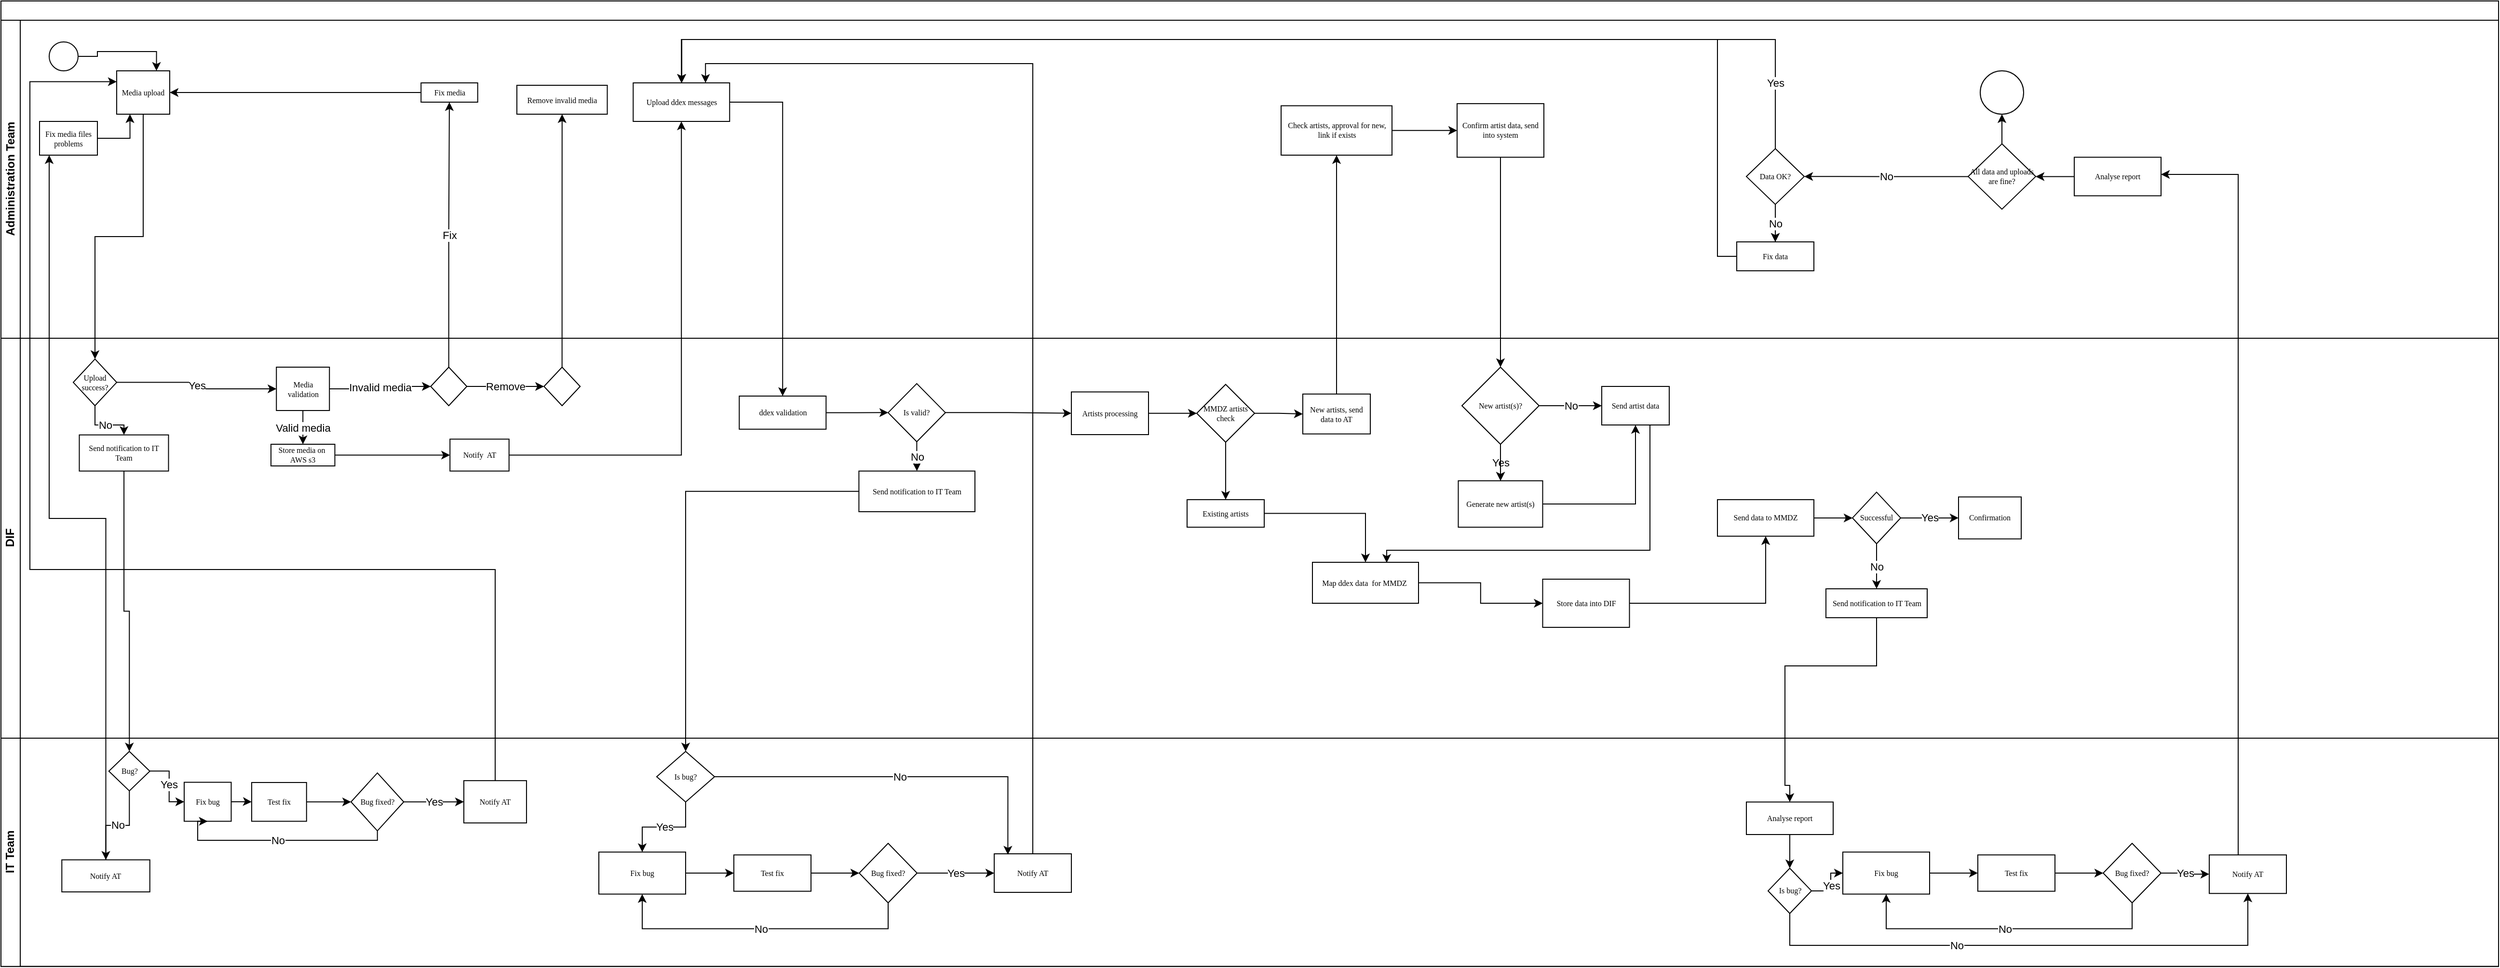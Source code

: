 <mxfile version="16.6.4" type="github">
  <diagram name="Page-1" id="c7488fd3-1785-93aa-aadb-54a6760d102a">
    <mxGraphModel dx="1348" dy="672" grid="1" gridSize="10" guides="1" tooltips="1" connect="1" arrows="1" fold="1" page="1" pageScale="1" pageWidth="1100" pageHeight="850" background="none" math="0" shadow="0">
      <root>
        <mxCell id="0" />
        <mxCell id="1" parent="0" />
        <mxCell id="2b4e8129b02d487f-1" value="" style="swimlane;html=1;childLayout=stackLayout;horizontal=1;startSize=20;horizontalStack=0;rounded=0;shadow=0;labelBackgroundColor=none;strokeWidth=1;fontFamily=Verdana;fontSize=8;align=center;" parent="1" vertex="1">
          <mxGeometry x="160" y="70" width="2590" height="1001.88" as="geometry" />
        </mxCell>
        <mxCell id="RD1c6bpZKIXP-rnLT6YF-16" value="Fix" style="edgeStyle=orthogonalEdgeStyle;rounded=0;orthogonalLoop=1;jettySize=auto;html=1;" edge="1" parent="2b4e8129b02d487f-1" source="RD1c6bpZKIXP-rnLT6YF-6" target="RD1c6bpZKIXP-rnLT6YF-15">
          <mxGeometry relative="1" as="geometry" />
        </mxCell>
        <mxCell id="RD1c6bpZKIXP-rnLT6YF-19" value="" style="edgeStyle=orthogonalEdgeStyle;rounded=0;orthogonalLoop=1;jettySize=auto;html=1;" edge="1" parent="2b4e8129b02d487f-1" source="RD1c6bpZKIXP-rnLT6YF-12" target="RD1c6bpZKIXP-rnLT6YF-18">
          <mxGeometry relative="1" as="geometry" />
        </mxCell>
        <mxCell id="RD1c6bpZKIXP-rnLT6YF-25" value="" style="edgeStyle=orthogonalEdgeStyle;rounded=0;orthogonalLoop=1;jettySize=auto;html=1;" edge="1" parent="2b4e8129b02d487f-1" source="RD1c6bpZKIXP-rnLT6YF-22" target="RD1c6bpZKIXP-rnLT6YF-24">
          <mxGeometry relative="1" as="geometry" />
        </mxCell>
        <mxCell id="RD1c6bpZKIXP-rnLT6YF-27" value="" style="edgeStyle=orthogonalEdgeStyle;rounded=0;orthogonalLoop=1;jettySize=auto;html=1;" edge="1" parent="2b4e8129b02d487f-1" source="RD1c6bpZKIXP-rnLT6YF-24" target="RD1c6bpZKIXP-rnLT6YF-26">
          <mxGeometry relative="1" as="geometry" />
        </mxCell>
        <mxCell id="RD1c6bpZKIXP-rnLT6YF-34" value="" style="edgeStyle=orthogonalEdgeStyle;rounded=0;orthogonalLoop=1;jettySize=auto;html=1;" edge="1" parent="2b4e8129b02d487f-1" source="RD1c6bpZKIXP-rnLT6YF-2" target="RD1c6bpZKIXP-rnLT6YF-33">
          <mxGeometry relative="1" as="geometry" />
        </mxCell>
        <mxCell id="RD1c6bpZKIXP-rnLT6YF-54" value="" style="edgeStyle=orthogonalEdgeStyle;rounded=0;orthogonalLoop=1;jettySize=auto;html=1;" edge="1" parent="2b4e8129b02d487f-1" source="RD1c6bpZKIXP-rnLT6YF-50" target="RD1c6bpZKIXP-rnLT6YF-53">
          <mxGeometry relative="1" as="geometry">
            <Array as="points">
              <mxPoint x="50" y="537" />
            </Array>
          </mxGeometry>
        </mxCell>
        <mxCell id="RD1c6bpZKIXP-rnLT6YF-58" style="edgeStyle=orthogonalEdgeStyle;rounded=0;orthogonalLoop=1;jettySize=auto;html=1;entryX=0;entryY=0.25;entryDx=0;entryDy=0;" edge="1" parent="2b4e8129b02d487f-1" source="RD1c6bpZKIXP-rnLT6YF-48" target="RD1c6bpZKIXP-rnLT6YF-2">
          <mxGeometry relative="1" as="geometry">
            <Array as="points">
              <mxPoint x="513" y="590" />
              <mxPoint x="30" y="590" />
              <mxPoint x="30" y="84" />
            </Array>
          </mxGeometry>
        </mxCell>
        <mxCell id="2b4e8129b02d487f-2" value="Administration Team" style="swimlane;html=1;startSize=20;horizontal=0;" parent="2b4e8129b02d487f-1" vertex="1">
          <mxGeometry y="20" width="2590" height="330.0" as="geometry" />
        </mxCell>
        <mxCell id="RD1c6bpZKIXP-rnLT6YF-59" style="edgeStyle=orthogonalEdgeStyle;rounded=0;orthogonalLoop=1;jettySize=auto;html=1;entryX=0.75;entryY=0;entryDx=0;entryDy=0;" edge="1" parent="2b4e8129b02d487f-2" source="2b4e8129b02d487f-5" target="RD1c6bpZKIXP-rnLT6YF-2">
          <mxGeometry relative="1" as="geometry" />
        </mxCell>
        <mxCell id="2b4e8129b02d487f-5" value="" style="ellipse;whiteSpace=wrap;html=1;rounded=0;shadow=0;labelBackgroundColor=none;strokeWidth=1;fontFamily=Verdana;fontSize=8;align=center;" parent="2b4e8129b02d487f-2" vertex="1">
          <mxGeometry x="50" y="22.5" width="30" height="30" as="geometry" />
        </mxCell>
        <mxCell id="RD1c6bpZKIXP-rnLT6YF-2" value="Media upload" style="whiteSpace=wrap;html=1;fontSize=8;fontFamily=Verdana;rounded=0;shadow=0;labelBackgroundColor=none;strokeWidth=1;" vertex="1" parent="2b4e8129b02d487f-2">
          <mxGeometry x="120" y="52.5" width="55" height="45" as="geometry" />
        </mxCell>
        <mxCell id="RD1c6bpZKIXP-rnLT6YF-17" style="edgeStyle=orthogonalEdgeStyle;rounded=0;orthogonalLoop=1;jettySize=auto;html=1;entryX=1;entryY=0.5;entryDx=0;entryDy=0;" edge="1" parent="2b4e8129b02d487f-2" source="RD1c6bpZKIXP-rnLT6YF-15" target="RD1c6bpZKIXP-rnLT6YF-2">
          <mxGeometry relative="1" as="geometry" />
        </mxCell>
        <mxCell id="RD1c6bpZKIXP-rnLT6YF-15" value="Fix media" style="whiteSpace=wrap;html=1;fontSize=8;fontFamily=Verdana;rounded=0;shadow=0;labelBackgroundColor=none;strokeWidth=1;" vertex="1" parent="2b4e8129b02d487f-2">
          <mxGeometry x="435.62" y="65" width="58.75" height="20" as="geometry" />
        </mxCell>
        <mxCell id="RD1c6bpZKIXP-rnLT6YF-18" value="Remove invalid media" style="whiteSpace=wrap;html=1;fontSize=8;fontFamily=Verdana;rounded=0;shadow=0;labelBackgroundColor=none;strokeWidth=1;" vertex="1" parent="2b4e8129b02d487f-2">
          <mxGeometry x="535" y="67.5" width="93.75" height="30" as="geometry" />
        </mxCell>
        <mxCell id="RD1c6bpZKIXP-rnLT6YF-24" value="Upload ddex messages" style="whiteSpace=wrap;html=1;fontSize=8;fontFamily=Verdana;rounded=0;shadow=0;labelBackgroundColor=none;strokeWidth=1;" vertex="1" parent="2b4e8129b02d487f-2">
          <mxGeometry x="655.62" y="65" width="100.01" height="40" as="geometry" />
        </mxCell>
        <mxCell id="RD1c6bpZKIXP-rnLT6YF-55" style="edgeStyle=orthogonalEdgeStyle;rounded=0;orthogonalLoop=1;jettySize=auto;html=1;entryX=0.25;entryY=1;entryDx=0;entryDy=0;" edge="1" parent="2b4e8129b02d487f-2" source="RD1c6bpZKIXP-rnLT6YF-53" target="RD1c6bpZKIXP-rnLT6YF-2">
          <mxGeometry relative="1" as="geometry" />
        </mxCell>
        <mxCell id="RD1c6bpZKIXP-rnLT6YF-53" value="Fix media files problems" style="whiteSpace=wrap;html=1;fontSize=8;fontFamily=Verdana;rounded=0;shadow=0;labelBackgroundColor=none;strokeWidth=1;" vertex="1" parent="2b4e8129b02d487f-2">
          <mxGeometry x="40" y="105" width="60.01" height="35" as="geometry" />
        </mxCell>
        <mxCell id="RD1c6bpZKIXP-rnLT6YF-90" value="Check artists, approval for new, link if exists" style="whiteSpace=wrap;html=1;fontSize=8;fontFamily=Verdana;rounded=0;shadow=0;labelBackgroundColor=none;strokeWidth=1;" vertex="1" parent="2b4e8129b02d487f-2">
          <mxGeometry x="1327.5" y="88.74" width="115" height="51.26" as="geometry" />
        </mxCell>
        <mxCell id="RD1c6bpZKIXP-rnLT6YF-92" value="Confirm artist data, send into system" style="whiteSpace=wrap;html=1;fontSize=8;fontFamily=Verdana;rounded=0;shadow=0;labelBackgroundColor=none;strokeWidth=1;" vertex="1" parent="2b4e8129b02d487f-2">
          <mxGeometry x="1510" y="86.55" width="90" height="55.63" as="geometry" />
        </mxCell>
        <mxCell id="RD1c6bpZKIXP-rnLT6YF-93" value="" style="edgeStyle=orthogonalEdgeStyle;rounded=0;orthogonalLoop=1;jettySize=auto;html=1;" edge="1" parent="2b4e8129b02d487f-2" source="RD1c6bpZKIXP-rnLT6YF-90" target="RD1c6bpZKIXP-rnLT6YF-92">
          <mxGeometry relative="1" as="geometry" />
        </mxCell>
        <mxCell id="RD1c6bpZKIXP-rnLT6YF-150" value="" style="edgeStyle=orthogonalEdgeStyle;rounded=0;orthogonalLoop=1;jettySize=auto;html=1;" edge="1" parent="2b4e8129b02d487f-2" source="RD1c6bpZKIXP-rnLT6YF-139" target="RD1c6bpZKIXP-rnLT6YF-149">
          <mxGeometry relative="1" as="geometry" />
        </mxCell>
        <mxCell id="RD1c6bpZKIXP-rnLT6YF-139" value="Analyse report" style="whiteSpace=wrap;html=1;fontSize=8;fontFamily=Verdana;rounded=0;shadow=0;labelBackgroundColor=none;strokeWidth=1;" vertex="1" parent="2b4e8129b02d487f-2">
          <mxGeometry x="2150" y="142.18" width="90" height="40" as="geometry" />
        </mxCell>
        <mxCell id="RD1c6bpZKIXP-rnLT6YF-144" value="" style="edgeStyle=orthogonalEdgeStyle;rounded=0;orthogonalLoop=1;jettySize=auto;html=1;" edge="1" parent="2b4e8129b02d487f-2" source="RD1c6bpZKIXP-rnLT6YF-141" target="RD1c6bpZKIXP-rnLT6YF-143">
          <mxGeometry relative="1" as="geometry" />
        </mxCell>
        <mxCell id="RD1c6bpZKIXP-rnLT6YF-145" value="No" style="edgeStyle=orthogonalEdgeStyle;rounded=0;orthogonalLoop=1;jettySize=auto;html=1;" edge="1" parent="2b4e8129b02d487f-2" source="RD1c6bpZKIXP-rnLT6YF-141" target="RD1c6bpZKIXP-rnLT6YF-143">
          <mxGeometry relative="1" as="geometry" />
        </mxCell>
        <mxCell id="RD1c6bpZKIXP-rnLT6YF-146" style="edgeStyle=orthogonalEdgeStyle;rounded=0;orthogonalLoop=1;jettySize=auto;html=1;entryX=0.5;entryY=0;entryDx=0;entryDy=0;" edge="1" parent="2b4e8129b02d487f-2" source="RD1c6bpZKIXP-rnLT6YF-141" target="RD1c6bpZKIXP-rnLT6YF-24">
          <mxGeometry relative="1" as="geometry">
            <Array as="points">
              <mxPoint x="1840" y="20" />
              <mxPoint x="706" y="20" />
            </Array>
          </mxGeometry>
        </mxCell>
        <mxCell id="RD1c6bpZKIXP-rnLT6YF-147" value="Yes" style="edgeLabel;html=1;align=center;verticalAlign=middle;resizable=0;points=[];" vertex="1" connectable="0" parent="RD1c6bpZKIXP-rnLT6YF-146">
          <mxGeometry x="-0.893" relative="1" as="geometry">
            <mxPoint as="offset" />
          </mxGeometry>
        </mxCell>
        <mxCell id="RD1c6bpZKIXP-rnLT6YF-141" value="Data OK?" style="rhombus;whiteSpace=wrap;html=1;fontSize=8;fontFamily=Verdana;rounded=0;shadow=0;labelBackgroundColor=none;strokeWidth=1;" vertex="1" parent="2b4e8129b02d487f-2">
          <mxGeometry x="1810" y="133.27" width="60" height="57.82" as="geometry" />
        </mxCell>
        <mxCell id="RD1c6bpZKIXP-rnLT6YF-148" style="edgeStyle=orthogonalEdgeStyle;rounded=0;orthogonalLoop=1;jettySize=auto;html=1;" edge="1" parent="2b4e8129b02d487f-2" source="RD1c6bpZKIXP-rnLT6YF-143" target="RD1c6bpZKIXP-rnLT6YF-24">
          <mxGeometry relative="1" as="geometry">
            <Array as="points">
              <mxPoint x="1780" y="245" />
              <mxPoint x="1780" y="20" />
              <mxPoint x="706" y="20" />
            </Array>
          </mxGeometry>
        </mxCell>
        <mxCell id="RD1c6bpZKIXP-rnLT6YF-143" value="Fix data" style="whiteSpace=wrap;html=1;fontSize=8;fontFamily=Verdana;rounded=0;shadow=0;labelBackgroundColor=none;strokeWidth=1;" vertex="1" parent="2b4e8129b02d487f-2">
          <mxGeometry x="1800" y="230" width="80" height="30" as="geometry" />
        </mxCell>
        <mxCell id="RD1c6bpZKIXP-rnLT6YF-151" value="No" style="edgeStyle=orthogonalEdgeStyle;rounded=0;orthogonalLoop=1;jettySize=auto;html=1;entryX=1;entryY=0.5;entryDx=0;entryDy=0;" edge="1" parent="2b4e8129b02d487f-2" source="RD1c6bpZKIXP-rnLT6YF-149" target="RD1c6bpZKIXP-rnLT6YF-141">
          <mxGeometry relative="1" as="geometry" />
        </mxCell>
        <mxCell id="RD1c6bpZKIXP-rnLT6YF-153" value="" style="edgeStyle=orthogonalEdgeStyle;rounded=0;orthogonalLoop=1;jettySize=auto;html=1;" edge="1" parent="2b4e8129b02d487f-2" source="RD1c6bpZKIXP-rnLT6YF-149" target="RD1c6bpZKIXP-rnLT6YF-152">
          <mxGeometry relative="1" as="geometry" />
        </mxCell>
        <mxCell id="RD1c6bpZKIXP-rnLT6YF-149" value="All data and uploads are fine?" style="rhombus;whiteSpace=wrap;html=1;fontSize=8;fontFamily=Verdana;rounded=0;shadow=0;labelBackgroundColor=none;strokeWidth=1;" vertex="1" parent="2b4e8129b02d487f-2">
          <mxGeometry x="2040" y="128.27" width="70" height="67.82" as="geometry" />
        </mxCell>
        <mxCell id="RD1c6bpZKIXP-rnLT6YF-152" value="" style="ellipse;whiteSpace=wrap;html=1;fontSize=8;fontFamily=Verdana;rounded=0;shadow=0;labelBackgroundColor=none;strokeWidth=1;" vertex="1" parent="2b4e8129b02d487f-2">
          <mxGeometry x="2052.5" y="52.5" width="45" height="45" as="geometry" />
        </mxCell>
        <mxCell id="2b4e8129b02d487f-3" value="DIF" style="swimlane;html=1;startSize=20;horizontal=0;" parent="2b4e8129b02d487f-1" vertex="1">
          <mxGeometry y="350.0" width="2590" height="415" as="geometry" />
        </mxCell>
        <mxCell id="RD1c6bpZKIXP-rnLT6YF-13" value="Remove" style="edgeStyle=orthogonalEdgeStyle;rounded=0;orthogonalLoop=1;jettySize=auto;html=1;" edge="1" parent="2b4e8129b02d487f-3" source="RD1c6bpZKIXP-rnLT6YF-6" target="RD1c6bpZKIXP-rnLT6YF-12">
          <mxGeometry relative="1" as="geometry" />
        </mxCell>
        <mxCell id="RD1c6bpZKIXP-rnLT6YF-6" value="" style="rhombus;whiteSpace=wrap;html=1;fontSize=8;fontFamily=Verdana;rounded=0;shadow=0;labelBackgroundColor=none;strokeWidth=1;" vertex="1" parent="2b4e8129b02d487f-3">
          <mxGeometry x="445.62" y="30" width="37.5" height="40" as="geometry" />
        </mxCell>
        <mxCell id="RD1c6bpZKIXP-rnLT6YF-12" value="" style="rhombus;whiteSpace=wrap;html=1;fontSize=8;fontFamily=Verdana;rounded=0;shadow=0;labelBackgroundColor=none;strokeWidth=1;" vertex="1" parent="2b4e8129b02d487f-3">
          <mxGeometry x="563.12" y="30" width="37.5" height="40" as="geometry" />
        </mxCell>
        <mxCell id="RD1c6bpZKIXP-rnLT6YF-23" value="" style="edgeStyle=orthogonalEdgeStyle;rounded=0;orthogonalLoop=1;jettySize=auto;html=1;" edge="1" parent="2b4e8129b02d487f-3" source="RD1c6bpZKIXP-rnLT6YF-20" target="RD1c6bpZKIXP-rnLT6YF-22">
          <mxGeometry relative="1" as="geometry" />
        </mxCell>
        <mxCell id="RD1c6bpZKIXP-rnLT6YF-20" value="Store media on&amp;nbsp; AWS s3" style="whiteSpace=wrap;html=1;fontSize=8;fontFamily=Verdana;rounded=0;shadow=0;labelBackgroundColor=none;strokeWidth=1;" vertex="1" parent="2b4e8129b02d487f-3">
          <mxGeometry x="280" y="110" width="66.25" height="22.5" as="geometry" />
        </mxCell>
        <mxCell id="RD1c6bpZKIXP-rnLT6YF-22" value="Notify&amp;nbsp; AT" style="whiteSpace=wrap;html=1;fontSize=8;fontFamily=Verdana;rounded=0;shadow=0;labelBackgroundColor=none;strokeWidth=1;" vertex="1" parent="2b4e8129b02d487f-3">
          <mxGeometry x="465.62" y="104.69" width="61.25" height="33.12" as="geometry" />
        </mxCell>
        <mxCell id="RD1c6bpZKIXP-rnLT6YF-26" value="ddex validation" style="whiteSpace=wrap;html=1;fontSize=8;fontFamily=Verdana;rounded=0;shadow=0;labelBackgroundColor=none;strokeWidth=1;" vertex="1" parent="2b4e8129b02d487f-3">
          <mxGeometry x="765.62" y="60" width="90.01" height="34.38" as="geometry" />
        </mxCell>
        <mxCell id="RD1c6bpZKIXP-rnLT6YF-35" value="Yes" style="edgeStyle=orthogonalEdgeStyle;rounded=0;orthogonalLoop=1;jettySize=auto;html=1;" edge="1" parent="2b4e8129b02d487f-3" source="RD1c6bpZKIXP-rnLT6YF-33" target="RD1c6bpZKIXP-rnLT6YF-4">
          <mxGeometry relative="1" as="geometry" />
        </mxCell>
        <mxCell id="RD1c6bpZKIXP-rnLT6YF-33" value="Upload success?" style="rhombus;whiteSpace=wrap;html=1;fontSize=8;fontFamily=Verdana;rounded=0;shadow=0;labelBackgroundColor=none;strokeWidth=1;" vertex="1" parent="2b4e8129b02d487f-3">
          <mxGeometry x="75" y="21.57" width="45" height="48.43" as="geometry" />
        </mxCell>
        <mxCell id="RD1c6bpZKIXP-rnLT6YF-4" value="Media validation" style="whiteSpace=wrap;html=1;fontSize=8;fontFamily=Verdana;rounded=0;shadow=0;labelBackgroundColor=none;strokeWidth=1;" vertex="1" parent="2b4e8129b02d487f-3">
          <mxGeometry x="285.63" y="30" width="55" height="45" as="geometry" />
        </mxCell>
        <mxCell id="RD1c6bpZKIXP-rnLT6YF-7" value="Invalid media" style="edgeStyle=orthogonalEdgeStyle;rounded=0;orthogonalLoop=1;jettySize=auto;html=1;" edge="1" parent="2b4e8129b02d487f-3" source="RD1c6bpZKIXP-rnLT6YF-4" target="RD1c6bpZKIXP-rnLT6YF-6">
          <mxGeometry relative="1" as="geometry" />
        </mxCell>
        <mxCell id="RD1c6bpZKIXP-rnLT6YF-21" value="Valid media" style="edgeStyle=orthogonalEdgeStyle;rounded=0;orthogonalLoop=1;jettySize=auto;html=1;" edge="1" parent="2b4e8129b02d487f-3" source="RD1c6bpZKIXP-rnLT6YF-4" target="RD1c6bpZKIXP-rnLT6YF-20">
          <mxGeometry relative="1" as="geometry" />
        </mxCell>
        <mxCell id="RD1c6bpZKIXP-rnLT6YF-36" value="Send notification to IT Team" style="whiteSpace=wrap;html=1;fontSize=8;fontFamily=Verdana;rounded=0;shadow=0;labelBackgroundColor=none;strokeWidth=1;" vertex="1" parent="2b4e8129b02d487f-3">
          <mxGeometry x="81.25" y="100.31" width="92.5" height="37.5" as="geometry" />
        </mxCell>
        <mxCell id="RD1c6bpZKIXP-rnLT6YF-37" value="No" style="edgeStyle=orthogonalEdgeStyle;rounded=0;orthogonalLoop=1;jettySize=auto;html=1;" edge="1" parent="2b4e8129b02d487f-3" source="RD1c6bpZKIXP-rnLT6YF-33" target="RD1c6bpZKIXP-rnLT6YF-36">
          <mxGeometry relative="1" as="geometry" />
        </mxCell>
        <mxCell id="RD1c6bpZKIXP-rnLT6YF-63" value="No" style="edgeStyle=orthogonalEdgeStyle;rounded=0;orthogonalLoop=1;jettySize=auto;html=1;" edge="1" parent="2b4e8129b02d487f-3" source="RD1c6bpZKIXP-rnLT6YF-60" target="RD1c6bpZKIXP-rnLT6YF-62">
          <mxGeometry relative="1" as="geometry" />
        </mxCell>
        <mxCell id="RD1c6bpZKIXP-rnLT6YF-81" value="" style="edgeStyle=orthogonalEdgeStyle;rounded=0;orthogonalLoop=1;jettySize=auto;html=1;" edge="1" parent="2b4e8129b02d487f-3" source="RD1c6bpZKIXP-rnLT6YF-60" target="RD1c6bpZKIXP-rnLT6YF-80">
          <mxGeometry relative="1" as="geometry" />
        </mxCell>
        <mxCell id="RD1c6bpZKIXP-rnLT6YF-60" value="Is valid?" style="rhombus;whiteSpace=wrap;html=1;fontSize=8;fontFamily=Verdana;rounded=0;shadow=0;labelBackgroundColor=none;strokeWidth=1;" vertex="1" parent="2b4e8129b02d487f-3">
          <mxGeometry x="920" y="47.04" width="59.37" height="60.31" as="geometry" />
        </mxCell>
        <mxCell id="RD1c6bpZKIXP-rnLT6YF-61" value="" style="edgeStyle=orthogonalEdgeStyle;rounded=0;orthogonalLoop=1;jettySize=auto;html=1;" edge="1" parent="2b4e8129b02d487f-3" source="RD1c6bpZKIXP-rnLT6YF-26" target="RD1c6bpZKIXP-rnLT6YF-60">
          <mxGeometry relative="1" as="geometry" />
        </mxCell>
        <mxCell id="RD1c6bpZKIXP-rnLT6YF-62" value="Send notification to IT Team" style="whiteSpace=wrap;html=1;fontSize=8;fontFamily=Verdana;rounded=0;shadow=0;labelBackgroundColor=none;strokeWidth=1;" vertex="1" parent="2b4e8129b02d487f-3">
          <mxGeometry x="889.69" y="137.81" width="120.32" height="42.19" as="geometry" />
        </mxCell>
        <mxCell id="RD1c6bpZKIXP-rnLT6YF-80" value="Artists processing" style="whiteSpace=wrap;html=1;fontSize=8;fontFamily=Verdana;rounded=0;shadow=0;labelBackgroundColor=none;strokeWidth=1;" vertex="1" parent="2b4e8129b02d487f-3">
          <mxGeometry x="1110" y="55.71" width="80" height="44.29" as="geometry" />
        </mxCell>
        <mxCell id="RD1c6bpZKIXP-rnLT6YF-87" value="" style="edgeStyle=orthogonalEdgeStyle;rounded=0;orthogonalLoop=1;jettySize=auto;html=1;" edge="1" parent="2b4e8129b02d487f-3" source="RD1c6bpZKIXP-rnLT6YF-84" target="RD1c6bpZKIXP-rnLT6YF-86">
          <mxGeometry relative="1" as="geometry" />
        </mxCell>
        <mxCell id="RD1c6bpZKIXP-rnLT6YF-89" value="" style="edgeStyle=orthogonalEdgeStyle;rounded=0;orthogonalLoop=1;jettySize=auto;html=1;" edge="1" parent="2b4e8129b02d487f-3" source="RD1c6bpZKIXP-rnLT6YF-84" target="RD1c6bpZKIXP-rnLT6YF-88">
          <mxGeometry relative="1" as="geometry" />
        </mxCell>
        <mxCell id="RD1c6bpZKIXP-rnLT6YF-84" value="MMDZ artists check" style="rhombus;whiteSpace=wrap;html=1;fontSize=8;fontFamily=Verdana;rounded=0;shadow=0;labelBackgroundColor=none;strokeWidth=1;" vertex="1" parent="2b4e8129b02d487f-3">
          <mxGeometry x="1240" y="47.86" width="60" height="60" as="geometry" />
        </mxCell>
        <mxCell id="RD1c6bpZKIXP-rnLT6YF-85" value="" style="edgeStyle=orthogonalEdgeStyle;rounded=0;orthogonalLoop=1;jettySize=auto;html=1;" edge="1" parent="2b4e8129b02d487f-3" source="RD1c6bpZKIXP-rnLT6YF-80" target="RD1c6bpZKIXP-rnLT6YF-84">
          <mxGeometry relative="1" as="geometry" />
        </mxCell>
        <mxCell id="RD1c6bpZKIXP-rnLT6YF-86" value="New artists, send data to AT" style="whiteSpace=wrap;html=1;fontSize=8;fontFamily=Verdana;rounded=0;shadow=0;labelBackgroundColor=none;strokeWidth=1;" vertex="1" parent="2b4e8129b02d487f-3">
          <mxGeometry x="1350" y="57.89" width="70" height="41.41" as="geometry" />
        </mxCell>
        <mxCell id="RD1c6bpZKIXP-rnLT6YF-108" value="" style="edgeStyle=orthogonalEdgeStyle;rounded=0;orthogonalLoop=1;jettySize=auto;html=1;" edge="1" parent="2b4e8129b02d487f-3" source="RD1c6bpZKIXP-rnLT6YF-88" target="RD1c6bpZKIXP-rnLT6YF-107">
          <mxGeometry relative="1" as="geometry" />
        </mxCell>
        <mxCell id="RD1c6bpZKIXP-rnLT6YF-88" value="Existing artists" style="rounded=0;whiteSpace=wrap;html=1;fontSize=8;fontFamily=Verdana;shadow=0;labelBackgroundColor=none;strokeWidth=1;" vertex="1" parent="2b4e8129b02d487f-3">
          <mxGeometry x="1230" y="167.5" width="80" height="28.6" as="geometry" />
        </mxCell>
        <mxCell id="RD1c6bpZKIXP-rnLT6YF-102" value="Yes" style="edgeStyle=orthogonalEdgeStyle;rounded=0;orthogonalLoop=1;jettySize=auto;html=1;" edge="1" parent="2b4e8129b02d487f-3" source="RD1c6bpZKIXP-rnLT6YF-98" target="RD1c6bpZKIXP-rnLT6YF-100">
          <mxGeometry relative="1" as="geometry" />
        </mxCell>
        <mxCell id="RD1c6bpZKIXP-rnLT6YF-106" value="No" style="edgeStyle=orthogonalEdgeStyle;rounded=0;orthogonalLoop=1;jettySize=auto;html=1;" edge="1" parent="2b4e8129b02d487f-3" source="RD1c6bpZKIXP-rnLT6YF-98" target="RD1c6bpZKIXP-rnLT6YF-105">
          <mxGeometry relative="1" as="geometry" />
        </mxCell>
        <mxCell id="RD1c6bpZKIXP-rnLT6YF-98" value="New artist(s)?" style="rhombus;whiteSpace=wrap;html=1;fontSize=8;fontFamily=Verdana;rounded=0;shadow=0;labelBackgroundColor=none;strokeWidth=1;" vertex="1" parent="2b4e8129b02d487f-3">
          <mxGeometry x="1515" y="30" width="80" height="80" as="geometry" />
        </mxCell>
        <mxCell id="RD1c6bpZKIXP-rnLT6YF-109" style="edgeStyle=orthogonalEdgeStyle;rounded=0;orthogonalLoop=1;jettySize=auto;html=1;" edge="1" parent="2b4e8129b02d487f-3" source="RD1c6bpZKIXP-rnLT6YF-100" target="RD1c6bpZKIXP-rnLT6YF-105">
          <mxGeometry relative="1" as="geometry" />
        </mxCell>
        <mxCell id="RD1c6bpZKIXP-rnLT6YF-100" value="Generate new artist(s)" style="whiteSpace=wrap;html=1;fontSize=8;fontFamily=Verdana;rounded=0;shadow=0;labelBackgroundColor=none;strokeWidth=1;" vertex="1" parent="2b4e8129b02d487f-3">
          <mxGeometry x="1511.25" y="147.9" width="87.5" height="48.2" as="geometry" />
        </mxCell>
        <mxCell id="RD1c6bpZKIXP-rnLT6YF-101" value="" style="edgeStyle=orthogonalEdgeStyle;rounded=0;orthogonalLoop=1;jettySize=auto;html=1;" edge="1" parent="2b4e8129b02d487f-3" source="RD1c6bpZKIXP-rnLT6YF-98" target="RD1c6bpZKIXP-rnLT6YF-100">
          <mxGeometry relative="1" as="geometry" />
        </mxCell>
        <mxCell id="RD1c6bpZKIXP-rnLT6YF-110" style="edgeStyle=orthogonalEdgeStyle;rounded=0;orthogonalLoop=1;jettySize=auto;html=1;entryX=0.7;entryY=0.012;entryDx=0;entryDy=0;entryPerimeter=0;" edge="1" parent="2b4e8129b02d487f-3" source="RD1c6bpZKIXP-rnLT6YF-105" target="RD1c6bpZKIXP-rnLT6YF-107">
          <mxGeometry relative="1" as="geometry">
            <Array as="points">
              <mxPoint x="1710" y="220" />
              <mxPoint x="1437" y="220" />
            </Array>
          </mxGeometry>
        </mxCell>
        <mxCell id="RD1c6bpZKIXP-rnLT6YF-105" value="Send artist data" style="whiteSpace=wrap;html=1;fontSize=8;fontFamily=Verdana;rounded=0;shadow=0;labelBackgroundColor=none;strokeWidth=1;" vertex="1" parent="2b4e8129b02d487f-3">
          <mxGeometry x="1660" y="50" width="70" height="40" as="geometry" />
        </mxCell>
        <mxCell id="RD1c6bpZKIXP-rnLT6YF-112" value="" style="edgeStyle=orthogonalEdgeStyle;rounded=0;orthogonalLoop=1;jettySize=auto;html=1;" edge="1" parent="2b4e8129b02d487f-3" source="RD1c6bpZKIXP-rnLT6YF-107" target="RD1c6bpZKIXP-rnLT6YF-111">
          <mxGeometry relative="1" as="geometry" />
        </mxCell>
        <mxCell id="RD1c6bpZKIXP-rnLT6YF-107" value="Map ddex data&amp;nbsp; for MMDZ&amp;nbsp;" style="rounded=0;whiteSpace=wrap;html=1;fontSize=8;fontFamily=Verdana;shadow=0;labelBackgroundColor=none;strokeWidth=1;" vertex="1" parent="2b4e8129b02d487f-3">
          <mxGeometry x="1360" y="232.5" width="110" height="42.5" as="geometry" />
        </mxCell>
        <mxCell id="RD1c6bpZKIXP-rnLT6YF-114" value="" style="edgeStyle=orthogonalEdgeStyle;rounded=0;orthogonalLoop=1;jettySize=auto;html=1;" edge="1" parent="2b4e8129b02d487f-3" source="RD1c6bpZKIXP-rnLT6YF-111" target="RD1c6bpZKIXP-rnLT6YF-113">
          <mxGeometry relative="1" as="geometry" />
        </mxCell>
        <mxCell id="RD1c6bpZKIXP-rnLT6YF-111" value="Store data into DIF" style="whiteSpace=wrap;html=1;fontSize=8;fontFamily=Verdana;rounded=0;shadow=0;labelBackgroundColor=none;strokeWidth=1;" vertex="1" parent="2b4e8129b02d487f-3">
          <mxGeometry x="1598.75" y="250.01" width="90" height="49.99" as="geometry" />
        </mxCell>
        <mxCell id="RD1c6bpZKIXP-rnLT6YF-118" value="" style="edgeStyle=orthogonalEdgeStyle;rounded=0;orthogonalLoop=1;jettySize=auto;html=1;" edge="1" parent="2b4e8129b02d487f-3" source="RD1c6bpZKIXP-rnLT6YF-113" target="RD1c6bpZKIXP-rnLT6YF-117">
          <mxGeometry relative="1" as="geometry" />
        </mxCell>
        <mxCell id="RD1c6bpZKIXP-rnLT6YF-113" value="Send data to MMDZ" style="whiteSpace=wrap;html=1;fontSize=8;fontFamily=Verdana;rounded=0;shadow=0;labelBackgroundColor=none;strokeWidth=1;" vertex="1" parent="2b4e8129b02d487f-3">
          <mxGeometry x="1780" y="167.5" width="100" height="37.9" as="geometry" />
        </mxCell>
        <mxCell id="RD1c6bpZKIXP-rnLT6YF-120" value="Yes" style="edgeStyle=orthogonalEdgeStyle;rounded=0;orthogonalLoop=1;jettySize=auto;html=1;" edge="1" parent="2b4e8129b02d487f-3" source="RD1c6bpZKIXP-rnLT6YF-117" target="RD1c6bpZKIXP-rnLT6YF-119">
          <mxGeometry relative="1" as="geometry" />
        </mxCell>
        <mxCell id="RD1c6bpZKIXP-rnLT6YF-122" value="No" style="edgeStyle=orthogonalEdgeStyle;rounded=0;orthogonalLoop=1;jettySize=auto;html=1;" edge="1" parent="2b4e8129b02d487f-3" source="RD1c6bpZKIXP-rnLT6YF-117" target="RD1c6bpZKIXP-rnLT6YF-121">
          <mxGeometry relative="1" as="geometry" />
        </mxCell>
        <mxCell id="RD1c6bpZKIXP-rnLT6YF-117" value="Successful" style="rhombus;whiteSpace=wrap;html=1;fontSize=8;fontFamily=Verdana;rounded=0;shadow=0;labelBackgroundColor=none;strokeWidth=1;" vertex="1" parent="2b4e8129b02d487f-3">
          <mxGeometry x="1920" y="159.68" width="50" height="53.55" as="geometry" />
        </mxCell>
        <mxCell id="RD1c6bpZKIXP-rnLT6YF-119" value="Confirmation" style="whiteSpace=wrap;html=1;fontSize=8;fontFamily=Verdana;rounded=0;shadow=0;labelBackgroundColor=none;strokeWidth=1;" vertex="1" parent="2b4e8129b02d487f-3">
          <mxGeometry x="2030" y="164.68" width="65" height="43.55" as="geometry" />
        </mxCell>
        <mxCell id="RD1c6bpZKIXP-rnLT6YF-121" value="Send notification to IT Team" style="rounded=0;whiteSpace=wrap;html=1;fontSize=8;fontFamily=Verdana;shadow=0;labelBackgroundColor=none;strokeWidth=1;" vertex="1" parent="2b4e8129b02d487f-3">
          <mxGeometry x="1892.5" y="260" width="105" height="30" as="geometry" />
        </mxCell>
        <mxCell id="RD1c6bpZKIXP-rnLT6YF-78" style="edgeStyle=orthogonalEdgeStyle;rounded=0;orthogonalLoop=1;jettySize=auto;html=1;entryX=0.75;entryY=0;entryDx=0;entryDy=0;" edge="1" parent="2b4e8129b02d487f-1" source="RD1c6bpZKIXP-rnLT6YF-74" target="RD1c6bpZKIXP-rnLT6YF-24">
          <mxGeometry relative="1" as="geometry">
            <Array as="points">
              <mxPoint x="1070" y="65" />
              <mxPoint x="731" y="65" />
            </Array>
          </mxGeometry>
        </mxCell>
        <mxCell id="RD1c6bpZKIXP-rnLT6YF-91" value="" style="edgeStyle=orthogonalEdgeStyle;rounded=0;orthogonalLoop=1;jettySize=auto;html=1;" edge="1" parent="2b4e8129b02d487f-1" source="RD1c6bpZKIXP-rnLT6YF-86" target="RD1c6bpZKIXP-rnLT6YF-90">
          <mxGeometry relative="1" as="geometry" />
        </mxCell>
        <mxCell id="RD1c6bpZKIXP-rnLT6YF-99" value="" style="edgeStyle=orthogonalEdgeStyle;rounded=0;orthogonalLoop=1;jettySize=auto;html=1;" edge="1" parent="2b4e8129b02d487f-1" source="RD1c6bpZKIXP-rnLT6YF-92" target="RD1c6bpZKIXP-rnLT6YF-98">
          <mxGeometry relative="1" as="geometry" />
        </mxCell>
        <mxCell id="RD1c6bpZKIXP-rnLT6YF-124" value="" style="edgeStyle=orthogonalEdgeStyle;rounded=0;orthogonalLoop=1;jettySize=auto;html=1;" edge="1" parent="2b4e8129b02d487f-1" source="RD1c6bpZKIXP-rnLT6YF-121" target="RD1c6bpZKIXP-rnLT6YF-123">
          <mxGeometry relative="1" as="geometry">
            <Array as="points">
              <mxPoint x="1945" y="690" />
              <mxPoint x="1850" y="690" />
              <mxPoint x="1850" y="814" />
            </Array>
          </mxGeometry>
        </mxCell>
        <mxCell id="RD1c6bpZKIXP-rnLT6YF-67" value="" style="edgeStyle=orthogonalEdgeStyle;rounded=0;orthogonalLoop=1;jettySize=auto;html=1;" edge="1" parent="2b4e8129b02d487f-1" source="RD1c6bpZKIXP-rnLT6YF-62" target="RD1c6bpZKIXP-rnLT6YF-66">
          <mxGeometry relative="1" as="geometry" />
        </mxCell>
        <mxCell id="RD1c6bpZKIXP-rnLT6YF-39" value="" style="edgeStyle=orthogonalEdgeStyle;rounded=0;orthogonalLoop=1;jettySize=auto;html=1;" edge="1" parent="2b4e8129b02d487f-1" source="RD1c6bpZKIXP-rnLT6YF-36" target="RD1c6bpZKIXP-rnLT6YF-38">
          <mxGeometry relative="1" as="geometry" />
        </mxCell>
        <mxCell id="RD1c6bpZKIXP-rnLT6YF-140" value="" style="edgeStyle=orthogonalEdgeStyle;rounded=0;orthogonalLoop=1;jettySize=auto;html=1;" edge="1" parent="2b4e8129b02d487f-1" source="RD1c6bpZKIXP-rnLT6YF-134" target="RD1c6bpZKIXP-rnLT6YF-139">
          <mxGeometry relative="1" as="geometry">
            <Array as="points">
              <mxPoint x="2320" y="180" />
            </Array>
          </mxGeometry>
        </mxCell>
        <mxCell id="2b4e8129b02d487f-4" value="IT Team" style="swimlane;html=1;startSize=20;horizontal=0;" parent="2b4e8129b02d487f-1" vertex="1">
          <mxGeometry y="765" width="2590" height="236.88" as="geometry" />
        </mxCell>
        <mxCell id="RD1c6bpZKIXP-rnLT6YF-40" value="Fix bug" style="whiteSpace=wrap;html=1;fontSize=8;fontFamily=Verdana;rounded=0;shadow=0;labelBackgroundColor=none;strokeWidth=1;" vertex="1" parent="2b4e8129b02d487f-4">
          <mxGeometry x="190" y="45.78" width="48.75" height="40.47" as="geometry" />
        </mxCell>
        <mxCell id="RD1c6bpZKIXP-rnLT6YF-44" value="Test fix" style="whiteSpace=wrap;html=1;fontSize=8;fontFamily=Verdana;rounded=0;shadow=0;labelBackgroundColor=none;strokeWidth=1;" vertex="1" parent="2b4e8129b02d487f-4">
          <mxGeometry x="260" y="46.01" width="56.88" height="40.24" as="geometry" />
        </mxCell>
        <mxCell id="RD1c6bpZKIXP-rnLT6YF-45" value="" style="edgeStyle=orthogonalEdgeStyle;rounded=0;orthogonalLoop=1;jettySize=auto;html=1;" edge="1" parent="2b4e8129b02d487f-4" source="RD1c6bpZKIXP-rnLT6YF-40" target="RD1c6bpZKIXP-rnLT6YF-44">
          <mxGeometry relative="1" as="geometry" />
        </mxCell>
        <mxCell id="RD1c6bpZKIXP-rnLT6YF-49" value="Yes" style="edgeStyle=orthogonalEdgeStyle;rounded=0;orthogonalLoop=1;jettySize=auto;html=1;" edge="1" parent="2b4e8129b02d487f-4" source="RD1c6bpZKIXP-rnLT6YF-46" target="RD1c6bpZKIXP-rnLT6YF-48">
          <mxGeometry relative="1" as="geometry" />
        </mxCell>
        <mxCell id="RD1c6bpZKIXP-rnLT6YF-57" value="No" style="edgeStyle=orthogonalEdgeStyle;rounded=0;orthogonalLoop=1;jettySize=auto;html=1;entryX=0.5;entryY=1;entryDx=0;entryDy=0;" edge="1" parent="2b4e8129b02d487f-4" source="RD1c6bpZKIXP-rnLT6YF-46" target="RD1c6bpZKIXP-rnLT6YF-40">
          <mxGeometry relative="1" as="geometry">
            <Array as="points">
              <mxPoint x="390" y="106" />
              <mxPoint x="204" y="106" />
            </Array>
          </mxGeometry>
        </mxCell>
        <mxCell id="RD1c6bpZKIXP-rnLT6YF-46" value="Bug fixed?" style="rhombus;whiteSpace=wrap;html=1;fontSize=8;fontFamily=Verdana;rounded=0;shadow=0;labelBackgroundColor=none;strokeWidth=1;" vertex="1" parent="2b4e8129b02d487f-4">
          <mxGeometry x="363" y="36.07" width="54.68" height="60.12" as="geometry" />
        </mxCell>
        <mxCell id="RD1c6bpZKIXP-rnLT6YF-47" value="" style="edgeStyle=orthogonalEdgeStyle;rounded=0;orthogonalLoop=1;jettySize=auto;html=1;" edge="1" parent="2b4e8129b02d487f-4" source="RD1c6bpZKIXP-rnLT6YF-44" target="RD1c6bpZKIXP-rnLT6YF-46">
          <mxGeometry relative="1" as="geometry" />
        </mxCell>
        <mxCell id="RD1c6bpZKIXP-rnLT6YF-48" value="Notify AT" style="whiteSpace=wrap;html=1;fontSize=8;fontFamily=Verdana;rounded=0;shadow=0;labelBackgroundColor=none;strokeWidth=1;" vertex="1" parent="2b4e8129b02d487f-4">
          <mxGeometry x="480" y="44.08" width="64.98" height="43.87" as="geometry" />
        </mxCell>
        <mxCell id="RD1c6bpZKIXP-rnLT6YF-50" value="Notify AT" style="rounded=0;whiteSpace=wrap;html=1;fontSize=8;fontFamily=Verdana;shadow=0;labelBackgroundColor=none;strokeWidth=1;" vertex="1" parent="2b4e8129b02d487f-4">
          <mxGeometry x="63.13" y="126.25" width="91.25" height="33.28" as="geometry" />
        </mxCell>
        <mxCell id="RD1c6bpZKIXP-rnLT6YF-71" value="" style="edgeStyle=orthogonalEdgeStyle;rounded=0;orthogonalLoop=1;jettySize=auto;html=1;" edge="1" parent="2b4e8129b02d487f-4" source="RD1c6bpZKIXP-rnLT6YF-68" target="RD1c6bpZKIXP-rnLT6YF-70">
          <mxGeometry relative="1" as="geometry" />
        </mxCell>
        <mxCell id="RD1c6bpZKIXP-rnLT6YF-68" value="Fix bug" style="whiteSpace=wrap;html=1;fontSize=8;fontFamily=Verdana;rounded=0;shadow=0;labelBackgroundColor=none;strokeWidth=1;" vertex="1" parent="2b4e8129b02d487f-4">
          <mxGeometry x="620" y="118.2" width="90" height="43.6" as="geometry" />
        </mxCell>
        <mxCell id="RD1c6bpZKIXP-rnLT6YF-73" value="" style="edgeStyle=orthogonalEdgeStyle;rounded=0;orthogonalLoop=1;jettySize=auto;html=1;" edge="1" parent="2b4e8129b02d487f-4" source="RD1c6bpZKIXP-rnLT6YF-70" target="RD1c6bpZKIXP-rnLT6YF-72">
          <mxGeometry relative="1" as="geometry" />
        </mxCell>
        <mxCell id="RD1c6bpZKIXP-rnLT6YF-70" value="Test fix" style="whiteSpace=wrap;html=1;fontSize=8;fontFamily=Verdana;rounded=0;shadow=0;labelBackgroundColor=none;strokeWidth=1;" vertex="1" parent="2b4e8129b02d487f-4">
          <mxGeometry x="760" y="121.15" width="80" height="37.7" as="geometry" />
        </mxCell>
        <mxCell id="RD1c6bpZKIXP-rnLT6YF-75" value="Yes" style="edgeStyle=orthogonalEdgeStyle;rounded=0;orthogonalLoop=1;jettySize=auto;html=1;" edge="1" parent="2b4e8129b02d487f-4" source="RD1c6bpZKIXP-rnLT6YF-72" target="RD1c6bpZKIXP-rnLT6YF-74">
          <mxGeometry relative="1" as="geometry" />
        </mxCell>
        <mxCell id="RD1c6bpZKIXP-rnLT6YF-79" value="No" style="edgeStyle=orthogonalEdgeStyle;rounded=0;orthogonalLoop=1;jettySize=auto;html=1;entryX=0.5;entryY=1;entryDx=0;entryDy=0;" edge="1" parent="2b4e8129b02d487f-4" source="RD1c6bpZKIXP-rnLT6YF-72" target="RD1c6bpZKIXP-rnLT6YF-68">
          <mxGeometry relative="1" as="geometry">
            <Array as="points">
              <mxPoint x="920" y="197.8" />
              <mxPoint x="665" y="197.8" />
            </Array>
          </mxGeometry>
        </mxCell>
        <mxCell id="RD1c6bpZKIXP-rnLT6YF-72" value="Bug fixed?" style="rhombus;whiteSpace=wrap;html=1;fontSize=8;fontFamily=Verdana;rounded=0;shadow=0;labelBackgroundColor=none;strokeWidth=1;" vertex="1" parent="2b4e8129b02d487f-4">
          <mxGeometry x="890" y="109.1" width="60" height="61.8" as="geometry" />
        </mxCell>
        <mxCell id="RD1c6bpZKIXP-rnLT6YF-74" value="Notify AT" style="whiteSpace=wrap;html=1;fontSize=8;fontFamily=Verdana;rounded=0;shadow=0;labelBackgroundColor=none;strokeWidth=1;" vertex="1" parent="2b4e8129b02d487f-4">
          <mxGeometry x="1030" y="120" width="80" height="40" as="geometry" />
        </mxCell>
        <mxCell id="RD1c6bpZKIXP-rnLT6YF-126" value="" style="edgeStyle=orthogonalEdgeStyle;rounded=0;orthogonalLoop=1;jettySize=auto;html=1;" edge="1" parent="2b4e8129b02d487f-4" source="RD1c6bpZKIXP-rnLT6YF-123" target="RD1c6bpZKIXP-rnLT6YF-125">
          <mxGeometry relative="1" as="geometry" />
        </mxCell>
        <mxCell id="RD1c6bpZKIXP-rnLT6YF-123" value="Analyse report" style="whiteSpace=wrap;html=1;fontSize=8;fontFamily=Verdana;rounded=0;shadow=0;labelBackgroundColor=none;strokeWidth=1;" vertex="1" parent="2b4e8129b02d487f-4">
          <mxGeometry x="1810" y="66.25" width="90" height="33.75" as="geometry" />
        </mxCell>
        <mxCell id="RD1c6bpZKIXP-rnLT6YF-135" value="Yes" style="edgeStyle=orthogonalEdgeStyle;rounded=0;orthogonalLoop=1;jettySize=auto;html=1;entryX=0;entryY=0.5;entryDx=0;entryDy=0;" edge="1" parent="2b4e8129b02d487f-4" source="RD1c6bpZKIXP-rnLT6YF-125" target="RD1c6bpZKIXP-rnLT6YF-128">
          <mxGeometry relative="1" as="geometry" />
        </mxCell>
        <mxCell id="RD1c6bpZKIXP-rnLT6YF-136" style="edgeStyle=orthogonalEdgeStyle;rounded=0;orthogonalLoop=1;jettySize=auto;html=1;entryX=0.5;entryY=1;entryDx=0;entryDy=0;" edge="1" parent="2b4e8129b02d487f-4" source="RD1c6bpZKIXP-rnLT6YF-125" target="RD1c6bpZKIXP-rnLT6YF-134">
          <mxGeometry relative="1" as="geometry">
            <Array as="points">
              <mxPoint x="1855" y="215" />
              <mxPoint x="2330" y="215" />
            </Array>
          </mxGeometry>
        </mxCell>
        <mxCell id="RD1c6bpZKIXP-rnLT6YF-137" value="No" style="edgeLabel;html=1;align=center;verticalAlign=middle;resizable=0;points=[];" vertex="1" connectable="0" parent="RD1c6bpZKIXP-rnLT6YF-136">
          <mxGeometry x="-0.268" relative="1" as="geometry">
            <mxPoint as="offset" />
          </mxGeometry>
        </mxCell>
        <mxCell id="RD1c6bpZKIXP-rnLT6YF-125" value="Is bug?" style="rhombus;whiteSpace=wrap;html=1;fontSize=8;fontFamily=Verdana;rounded=0;shadow=0;labelBackgroundColor=none;strokeWidth=1;" vertex="1" parent="2b4e8129b02d487f-4">
          <mxGeometry x="1832.5" y="135.01" width="45" height="46.88" as="geometry" />
        </mxCell>
        <mxCell id="RD1c6bpZKIXP-rnLT6YF-128" value="Fix bug" style="whiteSpace=wrap;html=1;fontSize=8;fontFamily=Verdana;rounded=0;shadow=0;labelBackgroundColor=none;strokeWidth=1;" vertex="1" parent="2b4e8129b02d487f-4">
          <mxGeometry x="1910" y="118.195" width="90" height="43.6" as="geometry" />
        </mxCell>
        <mxCell id="RD1c6bpZKIXP-rnLT6YF-130" value="Test fix" style="whiteSpace=wrap;html=1;fontSize=8;fontFamily=Verdana;rounded=0;shadow=0;labelBackgroundColor=none;strokeWidth=1;" vertex="1" parent="2b4e8129b02d487f-4">
          <mxGeometry x="2050" y="121.145" width="80" height="37.7" as="geometry" />
        </mxCell>
        <mxCell id="RD1c6bpZKIXP-rnLT6YF-127" value="" style="edgeStyle=orthogonalEdgeStyle;rounded=0;orthogonalLoop=1;jettySize=auto;html=1;" edge="1" parent="2b4e8129b02d487f-4" source="RD1c6bpZKIXP-rnLT6YF-128" target="RD1c6bpZKIXP-rnLT6YF-130">
          <mxGeometry relative="1" as="geometry" />
        </mxCell>
        <mxCell id="RD1c6bpZKIXP-rnLT6YF-132" value="No" style="edgeStyle=orthogonalEdgeStyle;rounded=0;orthogonalLoop=1;jettySize=auto;html=1;entryX=0.5;entryY=1;entryDx=0;entryDy=0;" edge="1" parent="2b4e8129b02d487f-4" source="RD1c6bpZKIXP-rnLT6YF-133" target="RD1c6bpZKIXP-rnLT6YF-128">
          <mxGeometry relative="1" as="geometry">
            <Array as="points">
              <mxPoint x="2210" y="197.795" />
              <mxPoint x="1955" y="197.795" />
            </Array>
          </mxGeometry>
        </mxCell>
        <mxCell id="RD1c6bpZKIXP-rnLT6YF-133" value="Bug fixed?" style="rhombus;whiteSpace=wrap;html=1;fontSize=8;fontFamily=Verdana;rounded=0;shadow=0;labelBackgroundColor=none;strokeWidth=1;" vertex="1" parent="2b4e8129b02d487f-4">
          <mxGeometry x="2180" y="109.095" width="60" height="61.8" as="geometry" />
        </mxCell>
        <mxCell id="RD1c6bpZKIXP-rnLT6YF-129" value="" style="edgeStyle=orthogonalEdgeStyle;rounded=0;orthogonalLoop=1;jettySize=auto;html=1;" edge="1" parent="2b4e8129b02d487f-4" source="RD1c6bpZKIXP-rnLT6YF-130" target="RD1c6bpZKIXP-rnLT6YF-133">
          <mxGeometry relative="1" as="geometry" />
        </mxCell>
        <mxCell id="RD1c6bpZKIXP-rnLT6YF-134" value="Notify AT" style="whiteSpace=wrap;html=1;fontSize=8;fontFamily=Verdana;rounded=0;shadow=0;labelBackgroundColor=none;strokeWidth=1;" vertex="1" parent="2b4e8129b02d487f-4">
          <mxGeometry x="2290" y="121.145" width="80" height="40" as="geometry" />
        </mxCell>
        <mxCell id="RD1c6bpZKIXP-rnLT6YF-131" value="Yes" style="edgeStyle=orthogonalEdgeStyle;rounded=0;orthogonalLoop=1;jettySize=auto;html=1;" edge="1" parent="2b4e8129b02d487f-4" source="RD1c6bpZKIXP-rnLT6YF-133" target="RD1c6bpZKIXP-rnLT6YF-134">
          <mxGeometry relative="1" as="geometry" />
        </mxCell>
        <mxCell id="RD1c6bpZKIXP-rnLT6YF-138" value="No" style="edgeStyle=orthogonalEdgeStyle;rounded=0;orthogonalLoop=1;jettySize=auto;html=1;entryX=0.177;entryY=0.021;entryDx=0;entryDy=0;entryPerimeter=0;" edge="1" parent="2b4e8129b02d487f-4" source="RD1c6bpZKIXP-rnLT6YF-66" target="RD1c6bpZKIXP-rnLT6YF-74">
          <mxGeometry relative="1" as="geometry" />
        </mxCell>
        <mxCell id="RD1c6bpZKIXP-rnLT6YF-66" value="Is bug?" style="rhombus;whiteSpace=wrap;html=1;fontSize=8;fontFamily=Verdana;rounded=0;shadow=0;labelBackgroundColor=none;strokeWidth=1;" vertex="1" parent="2b4e8129b02d487f-4">
          <mxGeometry x="680" y="13.75" width="60" height="52.5" as="geometry" />
        </mxCell>
        <mxCell id="RD1c6bpZKIXP-rnLT6YF-69" value="Yes" style="edgeStyle=orthogonalEdgeStyle;rounded=0;orthogonalLoop=1;jettySize=auto;html=1;" edge="1" parent="2b4e8129b02d487f-4" source="RD1c6bpZKIXP-rnLT6YF-66" target="RD1c6bpZKIXP-rnLT6YF-68">
          <mxGeometry relative="1" as="geometry" />
        </mxCell>
        <mxCell id="RD1c6bpZKIXP-rnLT6YF-38" value="Bug?" style="rhombus;whiteSpace=wrap;html=1;fontSize=8;fontFamily=Verdana;rounded=0;shadow=0;labelBackgroundColor=none;strokeWidth=1;" vertex="1" parent="2b4e8129b02d487f-4">
          <mxGeometry x="111.88" y="13.745" width="42.5" height="40.94" as="geometry" />
        </mxCell>
        <mxCell id="RD1c6bpZKIXP-rnLT6YF-41" value="Yes" style="edgeStyle=orthogonalEdgeStyle;rounded=0;orthogonalLoop=1;jettySize=auto;html=1;" edge="1" parent="2b4e8129b02d487f-4" source="RD1c6bpZKIXP-rnLT6YF-38" target="RD1c6bpZKIXP-rnLT6YF-40">
          <mxGeometry relative="1" as="geometry" />
        </mxCell>
        <mxCell id="RD1c6bpZKIXP-rnLT6YF-51" value="No" style="edgeStyle=orthogonalEdgeStyle;rounded=0;orthogonalLoop=1;jettySize=auto;html=1;" edge="1" parent="2b4e8129b02d487f-4" source="RD1c6bpZKIXP-rnLT6YF-38" target="RD1c6bpZKIXP-rnLT6YF-50">
          <mxGeometry relative="1" as="geometry" />
        </mxCell>
      </root>
    </mxGraphModel>
  </diagram>
</mxfile>
